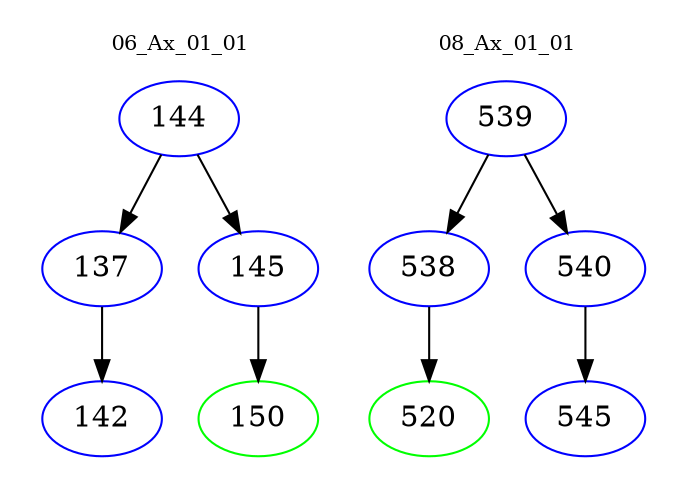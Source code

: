 digraph{
subgraph cluster_0 {
color = white
label = "06_Ax_01_01";
fontsize=10;
T0_144 [label="144", color="blue"]
T0_144 -> T0_137 [color="black"]
T0_137 [label="137", color="blue"]
T0_137 -> T0_142 [color="black"]
T0_142 [label="142", color="blue"]
T0_144 -> T0_145 [color="black"]
T0_145 [label="145", color="blue"]
T0_145 -> T0_150 [color="black"]
T0_150 [label="150", color="green"]
}
subgraph cluster_1 {
color = white
label = "08_Ax_01_01";
fontsize=10;
T1_539 [label="539", color="blue"]
T1_539 -> T1_538 [color="black"]
T1_538 [label="538", color="blue"]
T1_538 -> T1_520 [color="black"]
T1_520 [label="520", color="green"]
T1_539 -> T1_540 [color="black"]
T1_540 [label="540", color="blue"]
T1_540 -> T1_545 [color="black"]
T1_545 [label="545", color="blue"]
}
}
